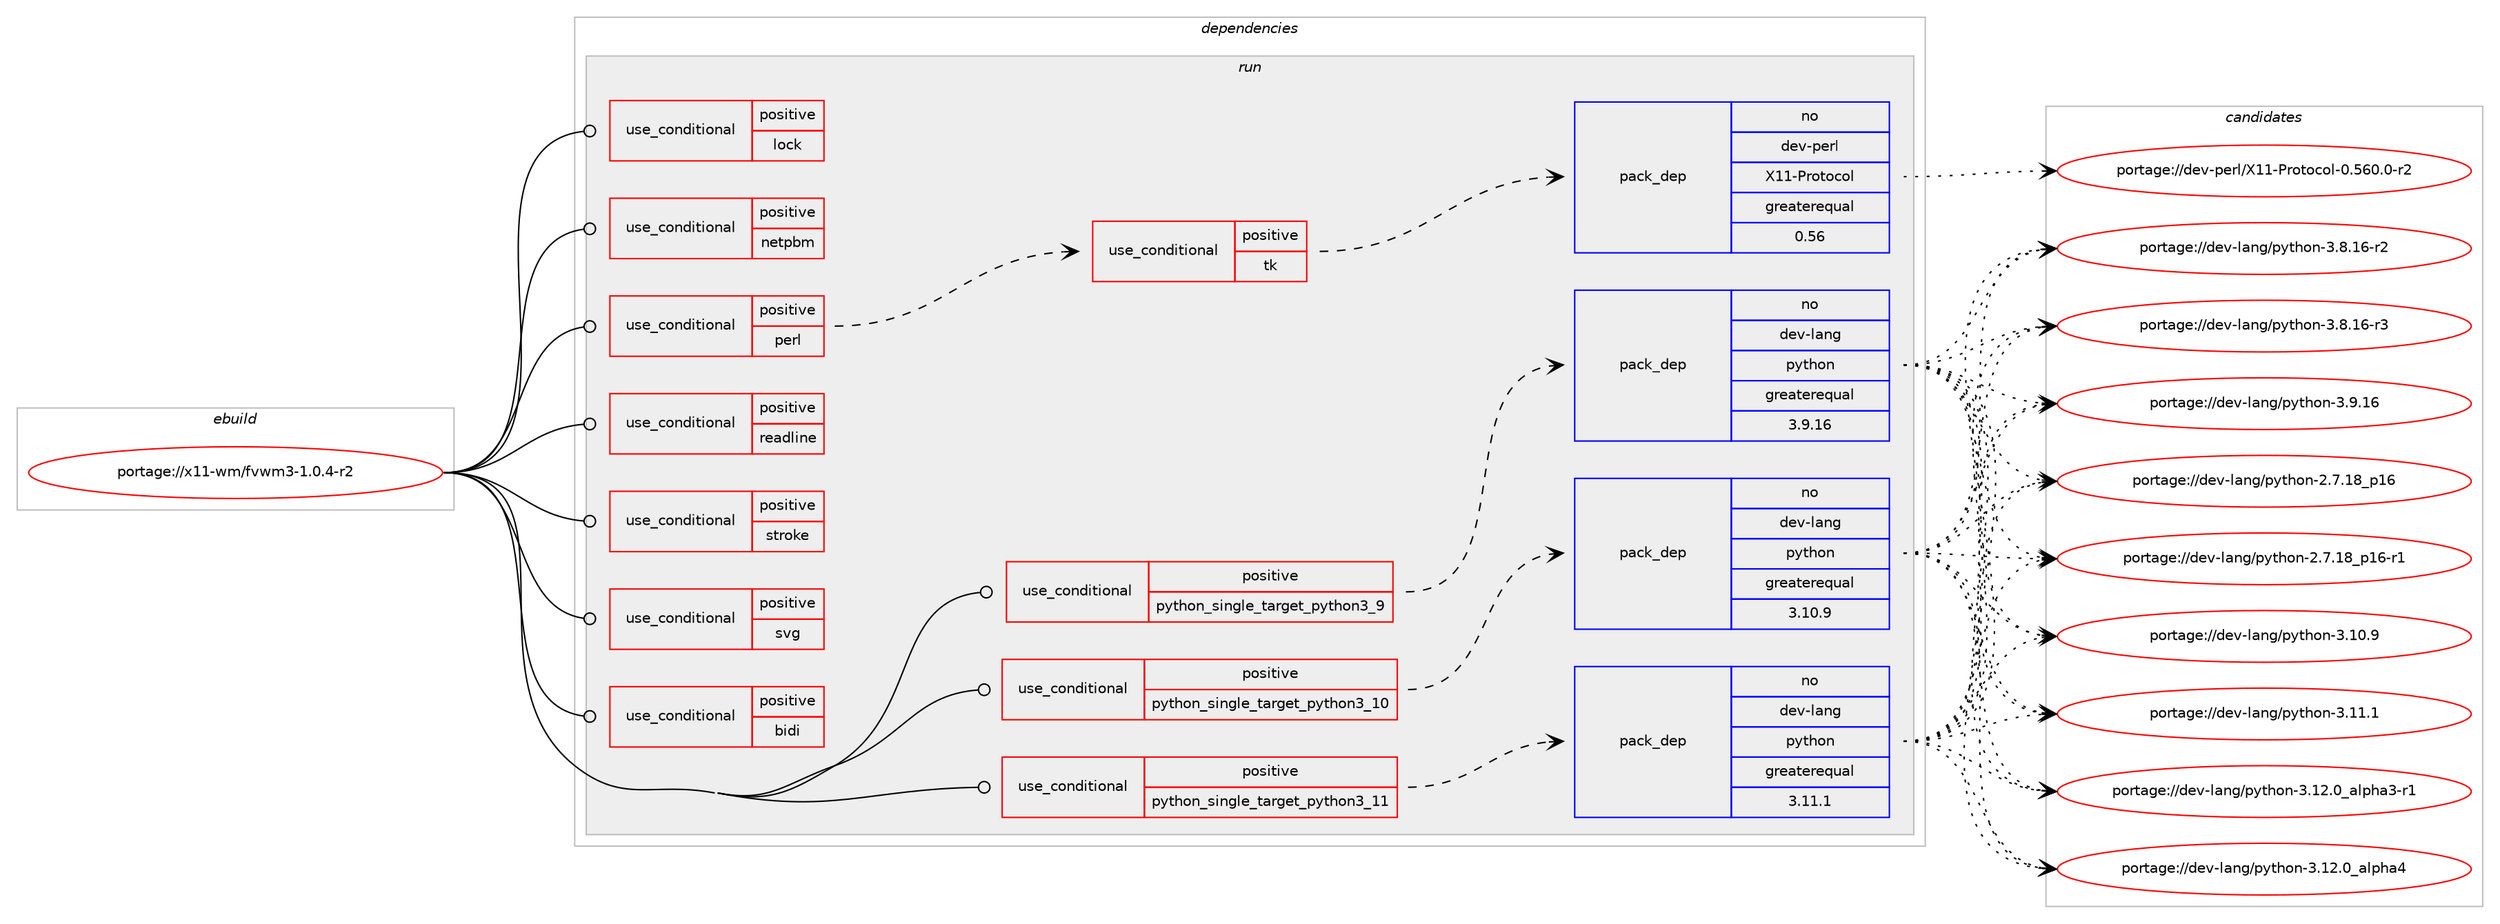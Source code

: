 digraph prolog {

# *************
# Graph options
# *************

newrank=true;
concentrate=true;
compound=true;
graph [rankdir=LR,fontname=Helvetica,fontsize=10,ranksep=1.5];#, ranksep=2.5, nodesep=0.2];
edge  [arrowhead=vee];
node  [fontname=Helvetica,fontsize=10];

# **********
# The ebuild
# **********

subgraph cluster_leftcol {
color=gray;
rank=same;
label=<<i>ebuild</i>>;
id [label="portage://x11-wm/fvwm3-1.0.4-r2", color=red, width=4, href="../x11-wm/fvwm3-1.0.4-r2.svg"];
}

# ****************
# The dependencies
# ****************

subgraph cluster_midcol {
color=gray;
label=<<i>dependencies</i>>;
subgraph cluster_compile {
fillcolor="#eeeeee";
style=filled;
label=<<i>compile</i>>;
# *** BEGIN UNKNOWN DEPENDENCY TYPE (TODO) ***
# id -> package_dependency(portage://x11-wm/fvwm3-1.0.4-r2,install,no,x11-base,xorg-proto,none,[,,],[],[])
# *** END UNKNOWN DEPENDENCY TYPE (TODO) ***

}
subgraph cluster_compileandrun {
fillcolor="#eeeeee";
style=filled;
label=<<i>compile and run</i>>;
}
subgraph cluster_run {
fillcolor="#eeeeee";
style=filled;
label=<<i>run</i>>;
subgraph cond6639 {
dependency10780 [label=<<TABLE BORDER="0" CELLBORDER="1" CELLSPACING="0" CELLPADDING="4"><TR><TD ROWSPAN="3" CELLPADDING="10">use_conditional</TD></TR><TR><TD>positive</TD></TR><TR><TD>bidi</TD></TR></TABLE>>, shape=none, color=red];
# *** BEGIN UNKNOWN DEPENDENCY TYPE (TODO) ***
# dependency10780 -> package_dependency(portage://x11-wm/fvwm3-1.0.4-r2,run,no,dev-libs,fribidi,none,[,,],[],[])
# *** END UNKNOWN DEPENDENCY TYPE (TODO) ***

}
id:e -> dependency10780:w [weight=20,style="solid",arrowhead="odot"];
subgraph cond6640 {
dependency10781 [label=<<TABLE BORDER="0" CELLBORDER="1" CELLSPACING="0" CELLPADDING="4"><TR><TD ROWSPAN="3" CELLPADDING="10">use_conditional</TD></TR><TR><TD>positive</TD></TR><TR><TD>lock</TD></TR></TABLE>>, shape=none, color=red];
# *** BEGIN UNKNOWN DEPENDENCY TYPE (TODO) ***
# dependency10781 -> package_dependency(portage://x11-wm/fvwm3-1.0.4-r2,run,no,x11-misc,xlockmore,none,[,,],[],[])
# *** END UNKNOWN DEPENDENCY TYPE (TODO) ***

}
id:e -> dependency10781:w [weight=20,style="solid",arrowhead="odot"];
subgraph cond6641 {
dependency10782 [label=<<TABLE BORDER="0" CELLBORDER="1" CELLSPACING="0" CELLPADDING="4"><TR><TD ROWSPAN="3" CELLPADDING="10">use_conditional</TD></TR><TR><TD>positive</TD></TR><TR><TD>netpbm</TD></TR></TABLE>>, shape=none, color=red];
# *** BEGIN UNKNOWN DEPENDENCY TYPE (TODO) ***
# dependency10782 -> package_dependency(portage://x11-wm/fvwm3-1.0.4-r2,run,no,media-libs,netpbm,none,[,,],[],[])
# *** END UNKNOWN DEPENDENCY TYPE (TODO) ***

}
id:e -> dependency10782:w [weight=20,style="solid",arrowhead="odot"];
subgraph cond6642 {
dependency10783 [label=<<TABLE BORDER="0" CELLBORDER="1" CELLSPACING="0" CELLPADDING="4"><TR><TD ROWSPAN="3" CELLPADDING="10">use_conditional</TD></TR><TR><TD>positive</TD></TR><TR><TD>perl</TD></TR></TABLE>>, shape=none, color=red];
subgraph cond6643 {
dependency10784 [label=<<TABLE BORDER="0" CELLBORDER="1" CELLSPACING="0" CELLPADDING="4"><TR><TD ROWSPAN="3" CELLPADDING="10">use_conditional</TD></TR><TR><TD>positive</TD></TR><TR><TD>tk</TD></TR></TABLE>>, shape=none, color=red];
# *** BEGIN UNKNOWN DEPENDENCY TYPE (TODO) ***
# dependency10784 -> package_dependency(portage://x11-wm/fvwm3-1.0.4-r2,run,no,dev-lang,tk,none,[,,],[],[])
# *** END UNKNOWN DEPENDENCY TYPE (TODO) ***

# *** BEGIN UNKNOWN DEPENDENCY TYPE (TODO) ***
# dependency10784 -> package_dependency(portage://x11-wm/fvwm3-1.0.4-r2,run,no,dev-perl,Tk,none,[,,],[],[])
# *** END UNKNOWN DEPENDENCY TYPE (TODO) ***

subgraph pack3998 {
dependency10785 [label=<<TABLE BORDER="0" CELLBORDER="1" CELLSPACING="0" CELLPADDING="4" WIDTH="220"><TR><TD ROWSPAN="6" CELLPADDING="30">pack_dep</TD></TR><TR><TD WIDTH="110">no</TD></TR><TR><TD>dev-perl</TD></TR><TR><TD>X11-Protocol</TD></TR><TR><TD>greaterequal</TD></TR><TR><TD>0.56</TD></TR></TABLE>>, shape=none, color=blue];
}
dependency10784:e -> dependency10785:w [weight=20,style="dashed",arrowhead="vee"];
}
dependency10783:e -> dependency10784:w [weight=20,style="dashed",arrowhead="vee"];
}
id:e -> dependency10783:w [weight=20,style="solid",arrowhead="odot"];
subgraph cond6644 {
dependency10786 [label=<<TABLE BORDER="0" CELLBORDER="1" CELLSPACING="0" CELLPADDING="4"><TR><TD ROWSPAN="3" CELLPADDING="10">use_conditional</TD></TR><TR><TD>positive</TD></TR><TR><TD>python_single_target_python3_10</TD></TR></TABLE>>, shape=none, color=red];
subgraph pack3999 {
dependency10787 [label=<<TABLE BORDER="0" CELLBORDER="1" CELLSPACING="0" CELLPADDING="4" WIDTH="220"><TR><TD ROWSPAN="6" CELLPADDING="30">pack_dep</TD></TR><TR><TD WIDTH="110">no</TD></TR><TR><TD>dev-lang</TD></TR><TR><TD>python</TD></TR><TR><TD>greaterequal</TD></TR><TR><TD>3.10.9</TD></TR></TABLE>>, shape=none, color=blue];
}
dependency10786:e -> dependency10787:w [weight=20,style="dashed",arrowhead="vee"];
}
id:e -> dependency10786:w [weight=20,style="solid",arrowhead="odot"];
subgraph cond6645 {
dependency10788 [label=<<TABLE BORDER="0" CELLBORDER="1" CELLSPACING="0" CELLPADDING="4"><TR><TD ROWSPAN="3" CELLPADDING="10">use_conditional</TD></TR><TR><TD>positive</TD></TR><TR><TD>python_single_target_python3_11</TD></TR></TABLE>>, shape=none, color=red];
subgraph pack4000 {
dependency10789 [label=<<TABLE BORDER="0" CELLBORDER="1" CELLSPACING="0" CELLPADDING="4" WIDTH="220"><TR><TD ROWSPAN="6" CELLPADDING="30">pack_dep</TD></TR><TR><TD WIDTH="110">no</TD></TR><TR><TD>dev-lang</TD></TR><TR><TD>python</TD></TR><TR><TD>greaterequal</TD></TR><TR><TD>3.11.1</TD></TR></TABLE>>, shape=none, color=blue];
}
dependency10788:e -> dependency10789:w [weight=20,style="dashed",arrowhead="vee"];
}
id:e -> dependency10788:w [weight=20,style="solid",arrowhead="odot"];
subgraph cond6646 {
dependency10790 [label=<<TABLE BORDER="0" CELLBORDER="1" CELLSPACING="0" CELLPADDING="4"><TR><TD ROWSPAN="3" CELLPADDING="10">use_conditional</TD></TR><TR><TD>positive</TD></TR><TR><TD>python_single_target_python3_9</TD></TR></TABLE>>, shape=none, color=red];
subgraph pack4001 {
dependency10791 [label=<<TABLE BORDER="0" CELLBORDER="1" CELLSPACING="0" CELLPADDING="4" WIDTH="220"><TR><TD ROWSPAN="6" CELLPADDING="30">pack_dep</TD></TR><TR><TD WIDTH="110">no</TD></TR><TR><TD>dev-lang</TD></TR><TR><TD>python</TD></TR><TR><TD>greaterequal</TD></TR><TR><TD>3.9.16</TD></TR></TABLE>>, shape=none, color=blue];
}
dependency10790:e -> dependency10791:w [weight=20,style="dashed",arrowhead="vee"];
}
id:e -> dependency10790:w [weight=20,style="solid",arrowhead="odot"];
subgraph cond6647 {
dependency10792 [label=<<TABLE BORDER="0" CELLBORDER="1" CELLSPACING="0" CELLPADDING="4"><TR><TD ROWSPAN="3" CELLPADDING="10">use_conditional</TD></TR><TR><TD>positive</TD></TR><TR><TD>readline</TD></TR></TABLE>>, shape=none, color=red];
# *** BEGIN UNKNOWN DEPENDENCY TYPE (TODO) ***
# dependency10792 -> package_dependency(portage://x11-wm/fvwm3-1.0.4-r2,run,no,sys-libs,ncurses,none,[,,],any_same_slot,[])
# *** END UNKNOWN DEPENDENCY TYPE (TODO) ***

# *** BEGIN UNKNOWN DEPENDENCY TYPE (TODO) ***
# dependency10792 -> package_dependency(portage://x11-wm/fvwm3-1.0.4-r2,run,no,sys-libs,readline,none,[,,],any_same_slot,[])
# *** END UNKNOWN DEPENDENCY TYPE (TODO) ***

}
id:e -> dependency10792:w [weight=20,style="solid",arrowhead="odot"];
subgraph cond6648 {
dependency10793 [label=<<TABLE BORDER="0" CELLBORDER="1" CELLSPACING="0" CELLPADDING="4"><TR><TD ROWSPAN="3" CELLPADDING="10">use_conditional</TD></TR><TR><TD>positive</TD></TR><TR><TD>stroke</TD></TR></TABLE>>, shape=none, color=red];
# *** BEGIN UNKNOWN DEPENDENCY TYPE (TODO) ***
# dependency10793 -> package_dependency(portage://x11-wm/fvwm3-1.0.4-r2,run,no,dev-libs,libstroke,none,[,,],[],[])
# *** END UNKNOWN DEPENDENCY TYPE (TODO) ***

}
id:e -> dependency10793:w [weight=20,style="solid",arrowhead="odot"];
subgraph cond6649 {
dependency10794 [label=<<TABLE BORDER="0" CELLBORDER="1" CELLSPACING="0" CELLPADDING="4"><TR><TD ROWSPAN="3" CELLPADDING="10">use_conditional</TD></TR><TR><TD>positive</TD></TR><TR><TD>svg</TD></TR></TABLE>>, shape=none, color=red];
# *** BEGIN UNKNOWN DEPENDENCY TYPE (TODO) ***
# dependency10794 -> package_dependency(portage://x11-wm/fvwm3-1.0.4-r2,run,no,gnome-base,librsvg,none,[,,],[slot(2)],[])
# *** END UNKNOWN DEPENDENCY TYPE (TODO) ***

# *** BEGIN UNKNOWN DEPENDENCY TYPE (TODO) ***
# dependency10794 -> package_dependency(portage://x11-wm/fvwm3-1.0.4-r2,run,no,x11-libs,cairo,none,[,,],[],[])
# *** END UNKNOWN DEPENDENCY TYPE (TODO) ***

}
id:e -> dependency10794:w [weight=20,style="solid",arrowhead="odot"];
# *** BEGIN UNKNOWN DEPENDENCY TYPE (TODO) ***
# id -> package_dependency(portage://x11-wm/fvwm3-1.0.4-r2,run,no,dev-lang,perl,none,[,,],[],[])
# *** END UNKNOWN DEPENDENCY TYPE (TODO) ***

# *** BEGIN UNKNOWN DEPENDENCY TYPE (TODO) ***
# id -> package_dependency(portage://x11-wm/fvwm3-1.0.4-r2,run,no,dev-libs,glib,none,[,,],[slot(2)],[])
# *** END UNKNOWN DEPENDENCY TYPE (TODO) ***

# *** BEGIN UNKNOWN DEPENDENCY TYPE (TODO) ***
# id -> package_dependency(portage://x11-wm/fvwm3-1.0.4-r2,run,no,dev-libs,libevent,none,[,,],any_same_slot,[])
# *** END UNKNOWN DEPENDENCY TYPE (TODO) ***

# *** BEGIN UNKNOWN DEPENDENCY TYPE (TODO) ***
# id -> package_dependency(portage://x11-wm/fvwm3-1.0.4-r2,run,no,media-libs,fontconfig,none,[,,],[],[])
# *** END UNKNOWN DEPENDENCY TYPE (TODO) ***

# *** BEGIN UNKNOWN DEPENDENCY TYPE (TODO) ***
# id -> package_dependency(portage://x11-wm/fvwm3-1.0.4-r2,run,no,media-libs,libpng,none,[,,],any_same_slot,[])
# *** END UNKNOWN DEPENDENCY TYPE (TODO) ***

# *** BEGIN UNKNOWN DEPENDENCY TYPE (TODO) ***
# id -> package_dependency(portage://x11-wm/fvwm3-1.0.4-r2,run,no,sys-apps,debianutils,none,[,,],[],[])
# *** END UNKNOWN DEPENDENCY TYPE (TODO) ***

# *** BEGIN UNKNOWN DEPENDENCY TYPE (TODO) ***
# id -> package_dependency(portage://x11-wm/fvwm3-1.0.4-r2,run,no,sys-libs,zlib,none,[,,],[],[])
# *** END UNKNOWN DEPENDENCY TYPE (TODO) ***

# *** BEGIN UNKNOWN DEPENDENCY TYPE (TODO) ***
# id -> package_dependency(portage://x11-wm/fvwm3-1.0.4-r2,run,no,x11-libs,libICE,none,[,,],[],[])
# *** END UNKNOWN DEPENDENCY TYPE (TODO) ***

# *** BEGIN UNKNOWN DEPENDENCY TYPE (TODO) ***
# id -> package_dependency(portage://x11-wm/fvwm3-1.0.4-r2,run,no,x11-libs,libSM,none,[,,],[],[])
# *** END UNKNOWN DEPENDENCY TYPE (TODO) ***

# *** BEGIN UNKNOWN DEPENDENCY TYPE (TODO) ***
# id -> package_dependency(portage://x11-wm/fvwm3-1.0.4-r2,run,no,x11-libs,libX11,none,[,,],[],[])
# *** END UNKNOWN DEPENDENCY TYPE (TODO) ***

# *** BEGIN UNKNOWN DEPENDENCY TYPE (TODO) ***
# id -> package_dependency(portage://x11-wm/fvwm3-1.0.4-r2,run,no,x11-libs,libXau,none,[,,],[],[])
# *** END UNKNOWN DEPENDENCY TYPE (TODO) ***

# *** BEGIN UNKNOWN DEPENDENCY TYPE (TODO) ***
# id -> package_dependency(portage://x11-wm/fvwm3-1.0.4-r2,run,no,x11-libs,libXcursor,none,[,,],[],[])
# *** END UNKNOWN DEPENDENCY TYPE (TODO) ***

# *** BEGIN UNKNOWN DEPENDENCY TYPE (TODO) ***
# id -> package_dependency(portage://x11-wm/fvwm3-1.0.4-r2,run,no,x11-libs,libXdmcp,none,[,,],[],[])
# *** END UNKNOWN DEPENDENCY TYPE (TODO) ***

# *** BEGIN UNKNOWN DEPENDENCY TYPE (TODO) ***
# id -> package_dependency(portage://x11-wm/fvwm3-1.0.4-r2,run,no,x11-libs,libXext,none,[,,],[],[])
# *** END UNKNOWN DEPENDENCY TYPE (TODO) ***

# *** BEGIN UNKNOWN DEPENDENCY TYPE (TODO) ***
# id -> package_dependency(portage://x11-wm/fvwm3-1.0.4-r2,run,no,x11-libs,libXfixes,none,[,,],[],[])
# *** END UNKNOWN DEPENDENCY TYPE (TODO) ***

# *** BEGIN UNKNOWN DEPENDENCY TYPE (TODO) ***
# id -> package_dependency(portage://x11-wm/fvwm3-1.0.4-r2,run,no,x11-libs,libXft,none,[,,],[],[])
# *** END UNKNOWN DEPENDENCY TYPE (TODO) ***

# *** BEGIN UNKNOWN DEPENDENCY TYPE (TODO) ***
# id -> package_dependency(portage://x11-wm/fvwm3-1.0.4-r2,run,no,x11-libs,libXpm,none,[,,],[],[])
# *** END UNKNOWN DEPENDENCY TYPE (TODO) ***

# *** BEGIN UNKNOWN DEPENDENCY TYPE (TODO) ***
# id -> package_dependency(portage://x11-wm/fvwm3-1.0.4-r2,run,no,x11-libs,libXrandr,none,[,,],[],[])
# *** END UNKNOWN DEPENDENCY TYPE (TODO) ***

# *** BEGIN UNKNOWN DEPENDENCY TYPE (TODO) ***
# id -> package_dependency(portage://x11-wm/fvwm3-1.0.4-r2,run,no,x11-libs,libXrender,none,[,,],[],[])
# *** END UNKNOWN DEPENDENCY TYPE (TODO) ***

# *** BEGIN UNKNOWN DEPENDENCY TYPE (TODO) ***
# id -> package_dependency(portage://x11-wm/fvwm3-1.0.4-r2,run,no,x11-libs,libxcb,none,[,,],[],[])
# *** END UNKNOWN DEPENDENCY TYPE (TODO) ***

# *** BEGIN UNKNOWN DEPENDENCY TYPE (TODO) ***
# id -> package_dependency(portage://x11-wm/fvwm3-1.0.4-r2,run,weak,x11-wm,fvwm,none,[,,],[],[])
# *** END UNKNOWN DEPENDENCY TYPE (TODO) ***

}
}

# **************
# The candidates
# **************

subgraph cluster_choices {
rank=same;
color=gray;
label=<<i>candidates</i>>;

subgraph choice3998 {
color=black;
nodesep=1;
choice100101118451121011141084788494945801141111161119911110845484653544846484511450 [label="portage://dev-perl/X11-Protocol-0.560.0-r2", color=red, width=4,href="../dev-perl/X11-Protocol-0.560.0-r2.svg"];
dependency10785:e -> choice100101118451121011141084788494945801141111161119911110845484653544846484511450:w [style=dotted,weight="100"];
}
subgraph choice3999 {
color=black;
nodesep=1;
choice10010111845108971101034711212111610411111045504655464956951124954 [label="portage://dev-lang/python-2.7.18_p16", color=red, width=4,href="../dev-lang/python-2.7.18_p16.svg"];
choice100101118451089711010347112121116104111110455046554649569511249544511449 [label="portage://dev-lang/python-2.7.18_p16-r1", color=red, width=4,href="../dev-lang/python-2.7.18_p16-r1.svg"];
choice10010111845108971101034711212111610411111045514649484657 [label="portage://dev-lang/python-3.10.9", color=red, width=4,href="../dev-lang/python-3.10.9.svg"];
choice10010111845108971101034711212111610411111045514649494649 [label="portage://dev-lang/python-3.11.1", color=red, width=4,href="../dev-lang/python-3.11.1.svg"];
choice10010111845108971101034711212111610411111045514649504648959710811210497514511449 [label="portage://dev-lang/python-3.12.0_alpha3-r1", color=red, width=4,href="../dev-lang/python-3.12.0_alpha3-r1.svg"];
choice1001011184510897110103471121211161041111104551464950464895971081121049752 [label="portage://dev-lang/python-3.12.0_alpha4", color=red, width=4,href="../dev-lang/python-3.12.0_alpha4.svg"];
choice100101118451089711010347112121116104111110455146564649544511450 [label="portage://dev-lang/python-3.8.16-r2", color=red, width=4,href="../dev-lang/python-3.8.16-r2.svg"];
choice100101118451089711010347112121116104111110455146564649544511451 [label="portage://dev-lang/python-3.8.16-r3", color=red, width=4,href="../dev-lang/python-3.8.16-r3.svg"];
choice10010111845108971101034711212111610411111045514657464954 [label="portage://dev-lang/python-3.9.16", color=red, width=4,href="../dev-lang/python-3.9.16.svg"];
dependency10787:e -> choice10010111845108971101034711212111610411111045504655464956951124954:w [style=dotted,weight="100"];
dependency10787:e -> choice100101118451089711010347112121116104111110455046554649569511249544511449:w [style=dotted,weight="100"];
dependency10787:e -> choice10010111845108971101034711212111610411111045514649484657:w [style=dotted,weight="100"];
dependency10787:e -> choice10010111845108971101034711212111610411111045514649494649:w [style=dotted,weight="100"];
dependency10787:e -> choice10010111845108971101034711212111610411111045514649504648959710811210497514511449:w [style=dotted,weight="100"];
dependency10787:e -> choice1001011184510897110103471121211161041111104551464950464895971081121049752:w [style=dotted,weight="100"];
dependency10787:e -> choice100101118451089711010347112121116104111110455146564649544511450:w [style=dotted,weight="100"];
dependency10787:e -> choice100101118451089711010347112121116104111110455146564649544511451:w [style=dotted,weight="100"];
dependency10787:e -> choice10010111845108971101034711212111610411111045514657464954:w [style=dotted,weight="100"];
}
subgraph choice4000 {
color=black;
nodesep=1;
choice10010111845108971101034711212111610411111045504655464956951124954 [label="portage://dev-lang/python-2.7.18_p16", color=red, width=4,href="../dev-lang/python-2.7.18_p16.svg"];
choice100101118451089711010347112121116104111110455046554649569511249544511449 [label="portage://dev-lang/python-2.7.18_p16-r1", color=red, width=4,href="../dev-lang/python-2.7.18_p16-r1.svg"];
choice10010111845108971101034711212111610411111045514649484657 [label="portage://dev-lang/python-3.10.9", color=red, width=4,href="../dev-lang/python-3.10.9.svg"];
choice10010111845108971101034711212111610411111045514649494649 [label="portage://dev-lang/python-3.11.1", color=red, width=4,href="../dev-lang/python-3.11.1.svg"];
choice10010111845108971101034711212111610411111045514649504648959710811210497514511449 [label="portage://dev-lang/python-3.12.0_alpha3-r1", color=red, width=4,href="../dev-lang/python-3.12.0_alpha3-r1.svg"];
choice1001011184510897110103471121211161041111104551464950464895971081121049752 [label="portage://dev-lang/python-3.12.0_alpha4", color=red, width=4,href="../dev-lang/python-3.12.0_alpha4.svg"];
choice100101118451089711010347112121116104111110455146564649544511450 [label="portage://dev-lang/python-3.8.16-r2", color=red, width=4,href="../dev-lang/python-3.8.16-r2.svg"];
choice100101118451089711010347112121116104111110455146564649544511451 [label="portage://dev-lang/python-3.8.16-r3", color=red, width=4,href="../dev-lang/python-3.8.16-r3.svg"];
choice10010111845108971101034711212111610411111045514657464954 [label="portage://dev-lang/python-3.9.16", color=red, width=4,href="../dev-lang/python-3.9.16.svg"];
dependency10789:e -> choice10010111845108971101034711212111610411111045504655464956951124954:w [style=dotted,weight="100"];
dependency10789:e -> choice100101118451089711010347112121116104111110455046554649569511249544511449:w [style=dotted,weight="100"];
dependency10789:e -> choice10010111845108971101034711212111610411111045514649484657:w [style=dotted,weight="100"];
dependency10789:e -> choice10010111845108971101034711212111610411111045514649494649:w [style=dotted,weight="100"];
dependency10789:e -> choice10010111845108971101034711212111610411111045514649504648959710811210497514511449:w [style=dotted,weight="100"];
dependency10789:e -> choice1001011184510897110103471121211161041111104551464950464895971081121049752:w [style=dotted,weight="100"];
dependency10789:e -> choice100101118451089711010347112121116104111110455146564649544511450:w [style=dotted,weight="100"];
dependency10789:e -> choice100101118451089711010347112121116104111110455146564649544511451:w [style=dotted,weight="100"];
dependency10789:e -> choice10010111845108971101034711212111610411111045514657464954:w [style=dotted,weight="100"];
}
subgraph choice4001 {
color=black;
nodesep=1;
choice10010111845108971101034711212111610411111045504655464956951124954 [label="portage://dev-lang/python-2.7.18_p16", color=red, width=4,href="../dev-lang/python-2.7.18_p16.svg"];
choice100101118451089711010347112121116104111110455046554649569511249544511449 [label="portage://dev-lang/python-2.7.18_p16-r1", color=red, width=4,href="../dev-lang/python-2.7.18_p16-r1.svg"];
choice10010111845108971101034711212111610411111045514649484657 [label="portage://dev-lang/python-3.10.9", color=red, width=4,href="../dev-lang/python-3.10.9.svg"];
choice10010111845108971101034711212111610411111045514649494649 [label="portage://dev-lang/python-3.11.1", color=red, width=4,href="../dev-lang/python-3.11.1.svg"];
choice10010111845108971101034711212111610411111045514649504648959710811210497514511449 [label="portage://dev-lang/python-3.12.0_alpha3-r1", color=red, width=4,href="../dev-lang/python-3.12.0_alpha3-r1.svg"];
choice1001011184510897110103471121211161041111104551464950464895971081121049752 [label="portage://dev-lang/python-3.12.0_alpha4", color=red, width=4,href="../dev-lang/python-3.12.0_alpha4.svg"];
choice100101118451089711010347112121116104111110455146564649544511450 [label="portage://dev-lang/python-3.8.16-r2", color=red, width=4,href="../dev-lang/python-3.8.16-r2.svg"];
choice100101118451089711010347112121116104111110455146564649544511451 [label="portage://dev-lang/python-3.8.16-r3", color=red, width=4,href="../dev-lang/python-3.8.16-r3.svg"];
choice10010111845108971101034711212111610411111045514657464954 [label="portage://dev-lang/python-3.9.16", color=red, width=4,href="../dev-lang/python-3.9.16.svg"];
dependency10791:e -> choice10010111845108971101034711212111610411111045504655464956951124954:w [style=dotted,weight="100"];
dependency10791:e -> choice100101118451089711010347112121116104111110455046554649569511249544511449:w [style=dotted,weight="100"];
dependency10791:e -> choice10010111845108971101034711212111610411111045514649484657:w [style=dotted,weight="100"];
dependency10791:e -> choice10010111845108971101034711212111610411111045514649494649:w [style=dotted,weight="100"];
dependency10791:e -> choice10010111845108971101034711212111610411111045514649504648959710811210497514511449:w [style=dotted,weight="100"];
dependency10791:e -> choice1001011184510897110103471121211161041111104551464950464895971081121049752:w [style=dotted,weight="100"];
dependency10791:e -> choice100101118451089711010347112121116104111110455146564649544511450:w [style=dotted,weight="100"];
dependency10791:e -> choice100101118451089711010347112121116104111110455146564649544511451:w [style=dotted,weight="100"];
dependency10791:e -> choice10010111845108971101034711212111610411111045514657464954:w [style=dotted,weight="100"];
}
}

}
